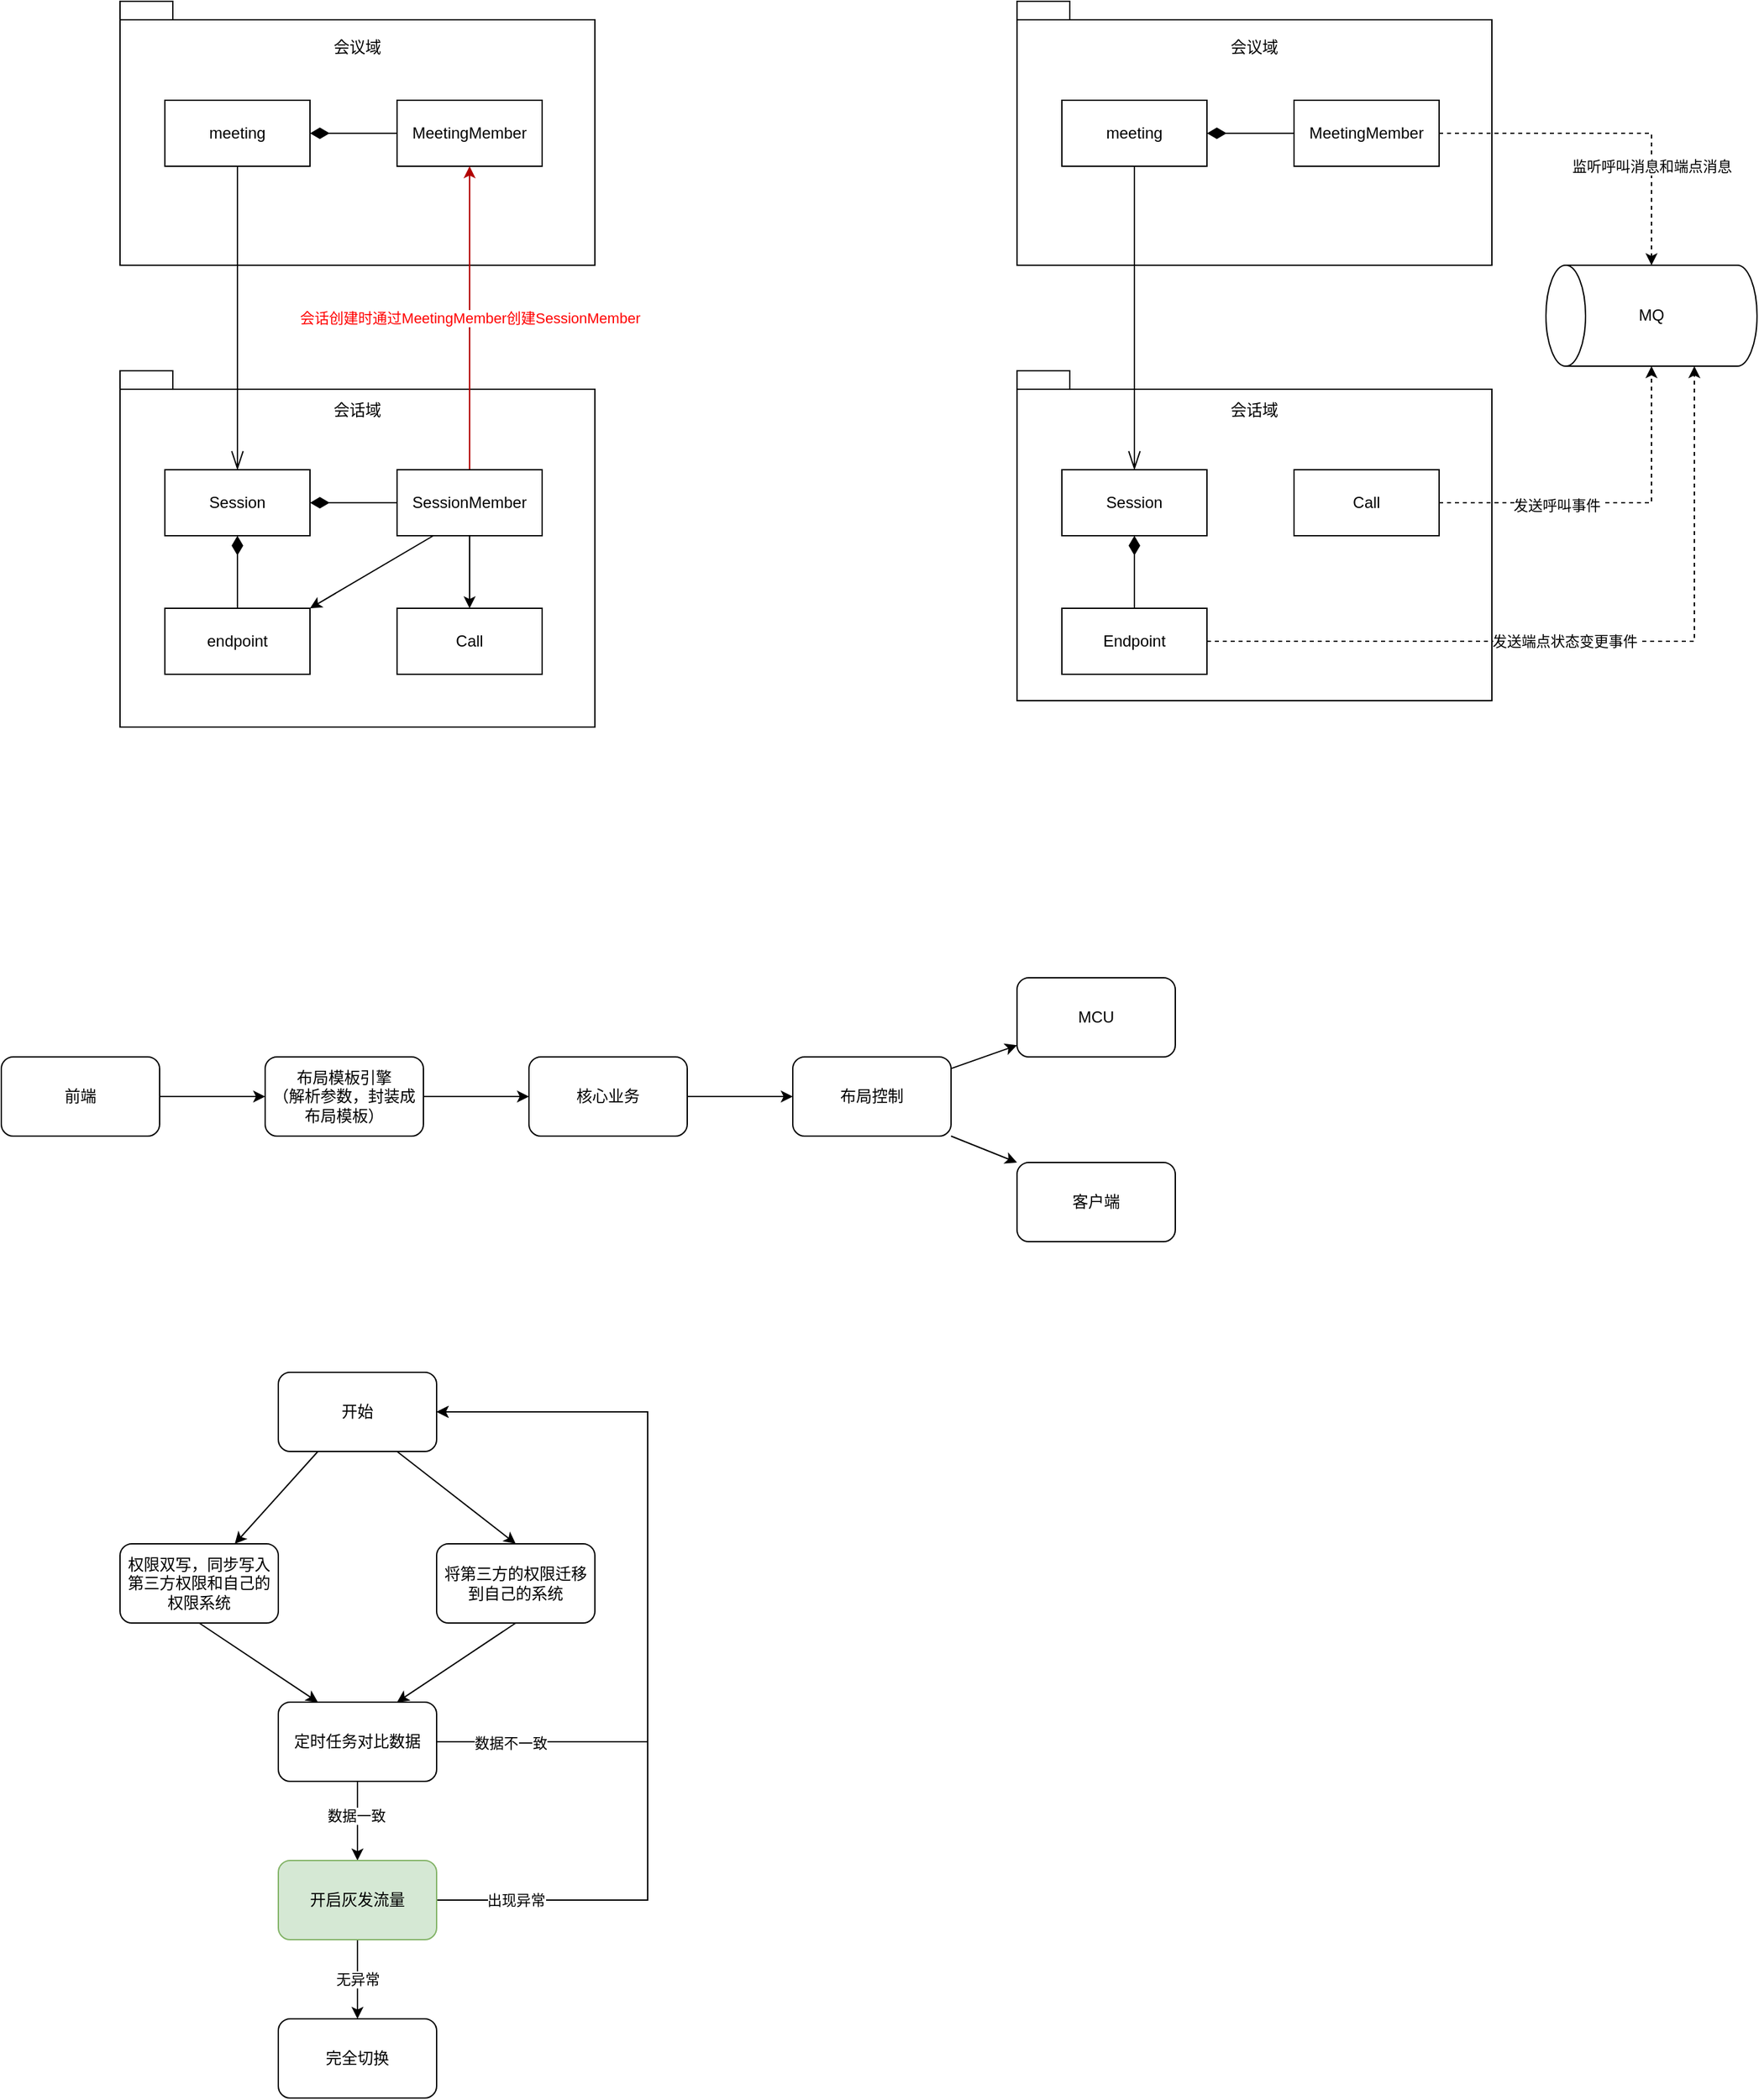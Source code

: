 <mxfile version="22.1.16" type="github">
  <diagram name="第 1 页" id="ZyFJX_iYTsI-zzFDv8aN">
    <mxGraphModel dx="1434" dy="796" grid="1" gridSize="10" guides="1" tooltips="1" connect="1" arrows="1" fold="1" page="1" pageScale="1" pageWidth="827" pageHeight="1169" math="0" shadow="0">
      <root>
        <mxCell id="0" />
        <mxCell id="1" parent="0" />
        <mxCell id="UhSnyVyMeZGxpZXqt2Me-1" value="" style="shape=folder;fontStyle=1;spacingTop=10;tabWidth=40;tabHeight=14;tabPosition=left;html=1;whiteSpace=wrap;" parent="1" vertex="1">
          <mxGeometry x="240" y="440" width="360" height="200" as="geometry" />
        </mxCell>
        <mxCell id="UhSnyVyMeZGxpZXqt2Me-2" value="会议域" style="text;html=1;strokeColor=none;fillColor=none;align=center;verticalAlign=middle;whiteSpace=wrap;rounded=0;" parent="1" vertex="1">
          <mxGeometry x="390" y="460" width="60" height="30" as="geometry" />
        </mxCell>
        <mxCell id="UhSnyVyMeZGxpZXqt2Me-5" value="meeting" style="html=1;whiteSpace=wrap;" parent="1" vertex="1">
          <mxGeometry x="274" y="515" width="110" height="50" as="geometry" />
        </mxCell>
        <mxCell id="UhSnyVyMeZGxpZXqt2Me-6" value="MeetingMember" style="html=1;whiteSpace=wrap;" parent="1" vertex="1">
          <mxGeometry x="450" y="515" width="110" height="50" as="geometry" />
        </mxCell>
        <mxCell id="UhSnyVyMeZGxpZXqt2Me-7" value="" style="endArrow=diamondThin;endFill=1;endSize=12;html=1;rounded=0;exitX=0;exitY=0.5;exitDx=0;exitDy=0;entryX=1;entryY=0.5;entryDx=0;entryDy=0;" parent="1" source="UhSnyVyMeZGxpZXqt2Me-6" target="UhSnyVyMeZGxpZXqt2Me-5" edge="1">
          <mxGeometry width="160" relative="1" as="geometry">
            <mxPoint x="320" y="800" as="sourcePoint" />
            <mxPoint x="480" y="800" as="targetPoint" />
          </mxGeometry>
        </mxCell>
        <mxCell id="UhSnyVyMeZGxpZXqt2Me-8" value="" style="shape=folder;fontStyle=1;spacingTop=10;tabWidth=40;tabHeight=14;tabPosition=left;html=1;whiteSpace=wrap;" parent="1" vertex="1">
          <mxGeometry x="240" y="720" width="360" height="270" as="geometry" />
        </mxCell>
        <mxCell id="UhSnyVyMeZGxpZXqt2Me-9" value="会话域" style="text;html=1;strokeColor=none;fillColor=none;align=center;verticalAlign=middle;whiteSpace=wrap;rounded=0;" parent="1" vertex="1">
          <mxGeometry x="390" y="735" width="60" height="30" as="geometry" />
        </mxCell>
        <mxCell id="UhSnyVyMeZGxpZXqt2Me-10" value="Session" style="html=1;whiteSpace=wrap;" parent="1" vertex="1">
          <mxGeometry x="274" y="795" width="110" height="50" as="geometry" />
        </mxCell>
        <mxCell id="UhSnyVyMeZGxpZXqt2Me-14" style="edgeStyle=orthogonalEdgeStyle;rounded=0;orthogonalLoop=1;jettySize=auto;html=1;exitX=0.5;exitY=0;exitDx=0;exitDy=0;entryX=0.5;entryY=1;entryDx=0;entryDy=0;fillColor=#e51400;strokeColor=#B20000;" parent="1" source="UhSnyVyMeZGxpZXqt2Me-11" target="UhSnyVyMeZGxpZXqt2Me-6" edge="1">
          <mxGeometry relative="1" as="geometry" />
        </mxCell>
        <mxCell id="UhSnyVyMeZGxpZXqt2Me-15" value="&lt;font color=&quot;#ff0000&quot;&gt;会话创建时通过MeetingMember创建SessionMember&lt;/font&gt;" style="edgeLabel;html=1;align=center;verticalAlign=middle;resizable=0;points=[];" parent="UhSnyVyMeZGxpZXqt2Me-14" vertex="1" connectable="0">
          <mxGeometry x="0.026" y="-1" relative="1" as="geometry">
            <mxPoint x="-1" y="3" as="offset" />
          </mxGeometry>
        </mxCell>
        <mxCell id="ZQOrHCjaXcTSL_UAiJ7g-30" style="rounded=0;orthogonalLoop=1;jettySize=auto;html=1;exitX=0.25;exitY=1;exitDx=0;exitDy=0;entryX=1;entryY=0;entryDx=0;entryDy=0;" edge="1" parent="1" source="UhSnyVyMeZGxpZXqt2Me-11" target="ZQOrHCjaXcTSL_UAiJ7g-25">
          <mxGeometry relative="1" as="geometry" />
        </mxCell>
        <mxCell id="ZQOrHCjaXcTSL_UAiJ7g-31" style="edgeStyle=orthogonalEdgeStyle;rounded=0;orthogonalLoop=1;jettySize=auto;html=1;exitX=0.5;exitY=1;exitDx=0;exitDy=0;" edge="1" parent="1" source="UhSnyVyMeZGxpZXqt2Me-11" target="ZQOrHCjaXcTSL_UAiJ7g-27">
          <mxGeometry relative="1" as="geometry" />
        </mxCell>
        <mxCell id="UhSnyVyMeZGxpZXqt2Me-11" value="SessionMember" style="html=1;whiteSpace=wrap;" parent="1" vertex="1">
          <mxGeometry x="450" y="795" width="110" height="50" as="geometry" />
        </mxCell>
        <mxCell id="UhSnyVyMeZGxpZXqt2Me-12" value="" style="endArrow=diamondThin;endFill=1;endSize=12;html=1;rounded=0;exitX=0;exitY=0.5;exitDx=0;exitDy=0;entryX=1;entryY=0.5;entryDx=0;entryDy=0;" parent="1" source="UhSnyVyMeZGxpZXqt2Me-11" target="UhSnyVyMeZGxpZXqt2Me-10" edge="1">
          <mxGeometry width="160" relative="1" as="geometry">
            <mxPoint x="314" y="1050" as="sourcePoint" />
            <mxPoint x="474" y="1050" as="targetPoint" />
          </mxGeometry>
        </mxCell>
        <mxCell id="UhSnyVyMeZGxpZXqt2Me-13" value="" style="endArrow=openThin;endFill=0;endSize=12;html=1;rounded=0;exitX=0.5;exitY=1;exitDx=0;exitDy=0;entryX=0.5;entryY=0;entryDx=0;entryDy=0;" parent="1" source="UhSnyVyMeZGxpZXqt2Me-5" target="UhSnyVyMeZGxpZXqt2Me-10" edge="1">
          <mxGeometry width="160" relative="1" as="geometry">
            <mxPoint x="70" y="890" as="sourcePoint" />
            <mxPoint x="230" y="890" as="targetPoint" />
          </mxGeometry>
        </mxCell>
        <mxCell id="UhSnyVyMeZGxpZXqt2Me-16" value="" style="shape=folder;fontStyle=1;spacingTop=10;tabWidth=40;tabHeight=14;tabPosition=left;html=1;whiteSpace=wrap;" parent="1" vertex="1">
          <mxGeometry x="920" y="440" width="360" height="200" as="geometry" />
        </mxCell>
        <mxCell id="UhSnyVyMeZGxpZXqt2Me-17" value="会议域" style="text;html=1;strokeColor=none;fillColor=none;align=center;verticalAlign=middle;whiteSpace=wrap;rounded=0;" parent="1" vertex="1">
          <mxGeometry x="1070" y="460" width="60" height="30" as="geometry" />
        </mxCell>
        <mxCell id="UhSnyVyMeZGxpZXqt2Me-18" value="meeting" style="html=1;whiteSpace=wrap;" parent="1" vertex="1">
          <mxGeometry x="954" y="515" width="110" height="50" as="geometry" />
        </mxCell>
        <mxCell id="UhSnyVyMeZGxpZXqt2Me-39" style="edgeStyle=orthogonalEdgeStyle;rounded=0;orthogonalLoop=1;jettySize=auto;html=1;dashed=1;" parent="1" source="UhSnyVyMeZGxpZXqt2Me-19" target="UhSnyVyMeZGxpZXqt2Me-29" edge="1">
          <mxGeometry relative="1" as="geometry" />
        </mxCell>
        <mxCell id="UhSnyVyMeZGxpZXqt2Me-40" value="监听呼叫消息和端点消息" style="edgeLabel;html=1;align=center;verticalAlign=middle;resizable=0;points=[];" parent="UhSnyVyMeZGxpZXqt2Me-39" vertex="1" connectable="0">
          <mxGeometry x="-0.226" y="1" relative="1" as="geometry">
            <mxPoint x="60" y="26" as="offset" />
          </mxGeometry>
        </mxCell>
        <mxCell id="UhSnyVyMeZGxpZXqt2Me-19" value="MeetingMember" style="html=1;whiteSpace=wrap;" parent="1" vertex="1">
          <mxGeometry x="1130" y="515" width="110" height="50" as="geometry" />
        </mxCell>
        <mxCell id="UhSnyVyMeZGxpZXqt2Me-20" value="" style="endArrow=diamondThin;endFill=1;endSize=12;html=1;rounded=0;exitX=0;exitY=0.5;exitDx=0;exitDy=0;entryX=1;entryY=0.5;entryDx=0;entryDy=0;" parent="1" source="UhSnyVyMeZGxpZXqt2Me-19" target="UhSnyVyMeZGxpZXqt2Me-18" edge="1">
          <mxGeometry width="160" relative="1" as="geometry">
            <mxPoint x="1000" y="800" as="sourcePoint" />
            <mxPoint x="1160" y="800" as="targetPoint" />
          </mxGeometry>
        </mxCell>
        <mxCell id="UhSnyVyMeZGxpZXqt2Me-21" value="" style="shape=folder;fontStyle=1;spacingTop=10;tabWidth=40;tabHeight=14;tabPosition=left;html=1;whiteSpace=wrap;" parent="1" vertex="1">
          <mxGeometry x="920" y="720" width="360" height="250" as="geometry" />
        </mxCell>
        <mxCell id="UhSnyVyMeZGxpZXqt2Me-22" value="会话域" style="text;html=1;strokeColor=none;fillColor=none;align=center;verticalAlign=middle;whiteSpace=wrap;rounded=0;" parent="1" vertex="1">
          <mxGeometry x="1070" y="735" width="60" height="30" as="geometry" />
        </mxCell>
        <mxCell id="UhSnyVyMeZGxpZXqt2Me-23" value="Session" style="html=1;whiteSpace=wrap;" parent="1" vertex="1">
          <mxGeometry x="954" y="795" width="110" height="50" as="geometry" />
        </mxCell>
        <mxCell id="UhSnyVyMeZGxpZXqt2Me-28" value="" style="endArrow=openThin;endFill=0;endSize=12;html=1;rounded=0;exitX=0.5;exitY=1;exitDx=0;exitDy=0;entryX=0.5;entryY=0;entryDx=0;entryDy=0;" parent="1" source="UhSnyVyMeZGxpZXqt2Me-18" target="UhSnyVyMeZGxpZXqt2Me-23" edge="1">
          <mxGeometry width="160" relative="1" as="geometry">
            <mxPoint x="750" y="890" as="sourcePoint" />
            <mxPoint x="910" y="890" as="targetPoint" />
          </mxGeometry>
        </mxCell>
        <mxCell id="UhSnyVyMeZGxpZXqt2Me-29" value="" style="shape=cylinder3;whiteSpace=wrap;html=1;boundedLbl=1;backgroundOutline=1;size=15;rotation=-90;" parent="1" vertex="1">
          <mxGeometry x="1362.75" y="598.25" width="76.5" height="160" as="geometry" />
        </mxCell>
        <mxCell id="UhSnyVyMeZGxpZXqt2Me-30" value="MQ" style="text;html=1;strokeColor=none;fillColor=none;align=center;verticalAlign=middle;whiteSpace=wrap;rounded=0;" parent="1" vertex="1">
          <mxGeometry x="1371" y="663.25" width="60" height="30" as="geometry" />
        </mxCell>
        <mxCell id="UhSnyVyMeZGxpZXqt2Me-31" value="Call" style="html=1;whiteSpace=wrap;" parent="1" vertex="1">
          <mxGeometry x="1130" y="795" width="110" height="50" as="geometry" />
        </mxCell>
        <mxCell id="UhSnyVyMeZGxpZXqt2Me-32" value="Endpoint" style="html=1;whiteSpace=wrap;" parent="1" vertex="1">
          <mxGeometry x="954" y="900" width="110" height="50" as="geometry" />
        </mxCell>
        <mxCell id="UhSnyVyMeZGxpZXqt2Me-33" value="" style="endArrow=diamondThin;endFill=1;endSize=12;html=1;rounded=0;exitX=0.5;exitY=0;exitDx=0;exitDy=0;entryX=0.5;entryY=1;entryDx=0;entryDy=0;" parent="1" source="UhSnyVyMeZGxpZXqt2Me-32" target="UhSnyVyMeZGxpZXqt2Me-23" edge="1">
          <mxGeometry width="160" relative="1" as="geometry">
            <mxPoint x="1140" y="550" as="sourcePoint" />
            <mxPoint x="1074" y="550" as="targetPoint" />
          </mxGeometry>
        </mxCell>
        <mxCell id="UhSnyVyMeZGxpZXqt2Me-35" style="edgeStyle=orthogonalEdgeStyle;rounded=0;orthogonalLoop=1;jettySize=auto;html=1;entryX=0;entryY=0;entryDx=0;entryDy=112.5;entryPerimeter=0;dashed=1;" parent="1" source="UhSnyVyMeZGxpZXqt2Me-32" target="UhSnyVyMeZGxpZXqt2Me-29" edge="1">
          <mxGeometry relative="1" as="geometry" />
        </mxCell>
        <mxCell id="UhSnyVyMeZGxpZXqt2Me-38" value="发送端点状态变更事件" style="edgeLabel;html=1;align=center;verticalAlign=middle;resizable=0;points=[];" parent="UhSnyVyMeZGxpZXqt2Me-35" vertex="1" connectable="0">
          <mxGeometry x="-0.062" relative="1" as="geometry">
            <mxPoint as="offset" />
          </mxGeometry>
        </mxCell>
        <mxCell id="UhSnyVyMeZGxpZXqt2Me-36" style="edgeStyle=orthogonalEdgeStyle;rounded=0;orthogonalLoop=1;jettySize=auto;html=1;exitX=1;exitY=0.5;exitDx=0;exitDy=0;entryX=0;entryY=0.5;entryDx=0;entryDy=0;entryPerimeter=0;dashed=1;" parent="1" source="UhSnyVyMeZGxpZXqt2Me-31" target="UhSnyVyMeZGxpZXqt2Me-29" edge="1">
          <mxGeometry relative="1" as="geometry" />
        </mxCell>
        <mxCell id="UhSnyVyMeZGxpZXqt2Me-37" value="发送呼叫事件" style="edgeLabel;html=1;align=center;verticalAlign=middle;resizable=0;points=[];" parent="UhSnyVyMeZGxpZXqt2Me-36" vertex="1" connectable="0">
          <mxGeometry x="-0.327" y="-2" relative="1" as="geometry">
            <mxPoint as="offset" />
          </mxGeometry>
        </mxCell>
        <mxCell id="ZQOrHCjaXcTSL_UAiJ7g-14" value="" style="edgeStyle=orthogonalEdgeStyle;rounded=0;orthogonalLoop=1;jettySize=auto;html=1;" edge="1" source="ZQOrHCjaXcTSL_UAiJ7g-15" target="ZQOrHCjaXcTSL_UAiJ7g-17" parent="1">
          <mxGeometry relative="1" as="geometry" />
        </mxCell>
        <mxCell id="ZQOrHCjaXcTSL_UAiJ7g-15" value="前端" style="rounded=1;whiteSpace=wrap;html=1;" vertex="1" parent="1">
          <mxGeometry x="150" y="1240" width="120" height="60" as="geometry" />
        </mxCell>
        <mxCell id="ZQOrHCjaXcTSL_UAiJ7g-16" value="" style="edgeStyle=orthogonalEdgeStyle;rounded=0;orthogonalLoop=1;jettySize=auto;html=1;" edge="1" source="ZQOrHCjaXcTSL_UAiJ7g-17" target="ZQOrHCjaXcTSL_UAiJ7g-18" parent="1">
          <mxGeometry relative="1" as="geometry" />
        </mxCell>
        <mxCell id="ZQOrHCjaXcTSL_UAiJ7g-17" value="布局模板引擎&lt;br&gt;（解析参数，封装成布局模板）" style="rounded=1;whiteSpace=wrap;html=1;" vertex="1" parent="1">
          <mxGeometry x="350" y="1240" width="120" height="60" as="geometry" />
        </mxCell>
        <mxCell id="ZQOrHCjaXcTSL_UAiJ7g-20" value="" style="edgeStyle=orthogonalEdgeStyle;rounded=0;orthogonalLoop=1;jettySize=auto;html=1;" edge="1" parent="1" source="ZQOrHCjaXcTSL_UAiJ7g-18" target="ZQOrHCjaXcTSL_UAiJ7g-19">
          <mxGeometry relative="1" as="geometry" />
        </mxCell>
        <mxCell id="ZQOrHCjaXcTSL_UAiJ7g-18" value="核心业务" style="rounded=1;whiteSpace=wrap;html=1;" vertex="1" parent="1">
          <mxGeometry x="550" y="1240" width="120" height="60" as="geometry" />
        </mxCell>
        <mxCell id="ZQOrHCjaXcTSL_UAiJ7g-22" value="" style="rounded=0;orthogonalLoop=1;jettySize=auto;html=1;" edge="1" parent="1" source="ZQOrHCjaXcTSL_UAiJ7g-19" target="ZQOrHCjaXcTSL_UAiJ7g-21">
          <mxGeometry relative="1" as="geometry" />
        </mxCell>
        <mxCell id="ZQOrHCjaXcTSL_UAiJ7g-24" style="rounded=0;orthogonalLoop=1;jettySize=auto;html=1;exitX=1;exitY=1;exitDx=0;exitDy=0;entryX=0;entryY=0;entryDx=0;entryDy=0;" edge="1" parent="1" source="ZQOrHCjaXcTSL_UAiJ7g-19" target="ZQOrHCjaXcTSL_UAiJ7g-23">
          <mxGeometry relative="1" as="geometry" />
        </mxCell>
        <mxCell id="ZQOrHCjaXcTSL_UAiJ7g-19" value="布局控制" style="rounded=1;whiteSpace=wrap;html=1;" vertex="1" parent="1">
          <mxGeometry x="750" y="1240" width="120" height="60" as="geometry" />
        </mxCell>
        <mxCell id="ZQOrHCjaXcTSL_UAiJ7g-21" value="MCU" style="rounded=1;whiteSpace=wrap;html=1;" vertex="1" parent="1">
          <mxGeometry x="920" y="1180" width="120" height="60" as="geometry" />
        </mxCell>
        <mxCell id="ZQOrHCjaXcTSL_UAiJ7g-23" value="客户端" style="rounded=1;whiteSpace=wrap;html=1;" vertex="1" parent="1">
          <mxGeometry x="920" y="1320" width="120" height="60" as="geometry" />
        </mxCell>
        <mxCell id="ZQOrHCjaXcTSL_UAiJ7g-25" value="endpoint" style="html=1;whiteSpace=wrap;" vertex="1" parent="1">
          <mxGeometry x="274" y="900" width="110" height="50" as="geometry" />
        </mxCell>
        <mxCell id="ZQOrHCjaXcTSL_UAiJ7g-26" value="" style="endArrow=diamondThin;endFill=1;endSize=12;html=1;rounded=0;exitX=0.5;exitY=0;exitDx=0;exitDy=0;entryX=0.5;entryY=1;entryDx=0;entryDy=0;" edge="1" parent="1" source="ZQOrHCjaXcTSL_UAiJ7g-25" target="UhSnyVyMeZGxpZXqt2Me-10">
          <mxGeometry width="160" relative="1" as="geometry">
            <mxPoint x="460" y="830" as="sourcePoint" />
            <mxPoint x="394" y="830" as="targetPoint" />
          </mxGeometry>
        </mxCell>
        <mxCell id="ZQOrHCjaXcTSL_UAiJ7g-27" value="Call" style="html=1;whiteSpace=wrap;" vertex="1" parent="1">
          <mxGeometry x="450" y="900" width="110" height="50" as="geometry" />
        </mxCell>
        <mxCell id="ZQOrHCjaXcTSL_UAiJ7g-37" style="rounded=0;orthogonalLoop=1;jettySize=auto;html=1;exitX=0.75;exitY=1;exitDx=0;exitDy=0;entryX=0.5;entryY=0;entryDx=0;entryDy=0;" edge="1" parent="1" source="ZQOrHCjaXcTSL_UAiJ7g-32" target="ZQOrHCjaXcTSL_UAiJ7g-36">
          <mxGeometry relative="1" as="geometry" />
        </mxCell>
        <mxCell id="ZQOrHCjaXcTSL_UAiJ7g-39" value="" style="rounded=0;orthogonalLoop=1;jettySize=auto;html=1;exitX=0.25;exitY=1;exitDx=0;exitDy=0;" edge="1" parent="1" source="ZQOrHCjaXcTSL_UAiJ7g-32" target="ZQOrHCjaXcTSL_UAiJ7g-38">
          <mxGeometry relative="1" as="geometry" />
        </mxCell>
        <mxCell id="ZQOrHCjaXcTSL_UAiJ7g-32" value="开始" style="rounded=1;whiteSpace=wrap;html=1;" vertex="1" parent="1">
          <mxGeometry x="360" y="1479" width="120" height="60" as="geometry" />
        </mxCell>
        <mxCell id="ZQOrHCjaXcTSL_UAiJ7g-49" style="rounded=0;orthogonalLoop=1;jettySize=auto;html=1;exitX=0.5;exitY=1;exitDx=0;exitDy=0;entryX=0.75;entryY=0;entryDx=0;entryDy=0;" edge="1" parent="1" source="ZQOrHCjaXcTSL_UAiJ7g-36" target="ZQOrHCjaXcTSL_UAiJ7g-40">
          <mxGeometry relative="1" as="geometry" />
        </mxCell>
        <mxCell id="ZQOrHCjaXcTSL_UAiJ7g-36" value="将第三方的权限迁移到自己的系统" style="rounded=1;whiteSpace=wrap;html=1;" vertex="1" parent="1">
          <mxGeometry x="480" y="1609" width="120" height="60" as="geometry" />
        </mxCell>
        <mxCell id="ZQOrHCjaXcTSL_UAiJ7g-48" style="rounded=0;orthogonalLoop=1;jettySize=auto;html=1;exitX=0.5;exitY=1;exitDx=0;exitDy=0;entryX=0.25;entryY=0;entryDx=0;entryDy=0;" edge="1" parent="1" source="ZQOrHCjaXcTSL_UAiJ7g-38" target="ZQOrHCjaXcTSL_UAiJ7g-40">
          <mxGeometry relative="1" as="geometry" />
        </mxCell>
        <mxCell id="ZQOrHCjaXcTSL_UAiJ7g-38" value="权限双写，同步写入第三方权限和自己的权限系统" style="rounded=1;whiteSpace=wrap;html=1;" vertex="1" parent="1">
          <mxGeometry x="240" y="1609" width="120" height="60" as="geometry" />
        </mxCell>
        <mxCell id="ZQOrHCjaXcTSL_UAiJ7g-50" value="" style="edgeStyle=orthogonalEdgeStyle;rounded=0;orthogonalLoop=1;jettySize=auto;html=1;" edge="1" parent="1" source="ZQOrHCjaXcTSL_UAiJ7g-40" target="ZQOrHCjaXcTSL_UAiJ7g-42">
          <mxGeometry relative="1" as="geometry" />
        </mxCell>
        <mxCell id="ZQOrHCjaXcTSL_UAiJ7g-51" value="数据一致" style="edgeLabel;html=1;align=center;verticalAlign=middle;resizable=0;points=[];" vertex="1" connectable="0" parent="ZQOrHCjaXcTSL_UAiJ7g-50">
          <mxGeometry x="-0.133" y="-1" relative="1" as="geometry">
            <mxPoint as="offset" />
          </mxGeometry>
        </mxCell>
        <mxCell id="ZQOrHCjaXcTSL_UAiJ7g-53" style="edgeStyle=orthogonalEdgeStyle;rounded=0;orthogonalLoop=1;jettySize=auto;html=1;exitX=1;exitY=0.5;exitDx=0;exitDy=0;entryX=1;entryY=0.5;entryDx=0;entryDy=0;" edge="1" parent="1" source="ZQOrHCjaXcTSL_UAiJ7g-40" target="ZQOrHCjaXcTSL_UAiJ7g-32">
          <mxGeometry relative="1" as="geometry">
            <Array as="points">
              <mxPoint x="640" y="1759" />
              <mxPoint x="640" y="1509" />
            </Array>
          </mxGeometry>
        </mxCell>
        <mxCell id="ZQOrHCjaXcTSL_UAiJ7g-54" value="数据不一致" style="edgeLabel;html=1;align=center;verticalAlign=middle;resizable=0;points=[];" vertex="1" connectable="0" parent="ZQOrHCjaXcTSL_UAiJ7g-53">
          <mxGeometry x="-0.803" y="-1" relative="1" as="geometry">
            <mxPoint as="offset" />
          </mxGeometry>
        </mxCell>
        <mxCell id="ZQOrHCjaXcTSL_UAiJ7g-40" value="定时任务对比数据" style="rounded=1;whiteSpace=wrap;html=1;" vertex="1" parent="1">
          <mxGeometry x="360" y="1729" width="120" height="60" as="geometry" />
        </mxCell>
        <mxCell id="ZQOrHCjaXcTSL_UAiJ7g-55" style="edgeStyle=orthogonalEdgeStyle;rounded=0;orthogonalLoop=1;jettySize=auto;html=1;entryX=1;entryY=0.5;entryDx=0;entryDy=0;exitX=1;exitY=0.5;exitDx=0;exitDy=0;" edge="1" parent="1" source="ZQOrHCjaXcTSL_UAiJ7g-42" target="ZQOrHCjaXcTSL_UAiJ7g-32">
          <mxGeometry relative="1" as="geometry">
            <Array as="points">
              <mxPoint x="640" y="1879" />
              <mxPoint x="640" y="1509" />
            </Array>
          </mxGeometry>
        </mxCell>
        <mxCell id="ZQOrHCjaXcTSL_UAiJ7g-56" value="出现异常" style="edgeLabel;html=1;align=center;verticalAlign=middle;resizable=0;points=[];" vertex="1" connectable="0" parent="ZQOrHCjaXcTSL_UAiJ7g-55">
          <mxGeometry x="-0.722" y="4" relative="1" as="geometry">
            <mxPoint x="-36" y="4" as="offset" />
          </mxGeometry>
        </mxCell>
        <mxCell id="ZQOrHCjaXcTSL_UAiJ7g-58" value="" style="edgeStyle=orthogonalEdgeStyle;rounded=0;orthogonalLoop=1;jettySize=auto;html=1;" edge="1" parent="1" source="ZQOrHCjaXcTSL_UAiJ7g-42" target="ZQOrHCjaXcTSL_UAiJ7g-57">
          <mxGeometry relative="1" as="geometry" />
        </mxCell>
        <mxCell id="ZQOrHCjaXcTSL_UAiJ7g-59" value="无异常" style="edgeLabel;html=1;align=center;verticalAlign=middle;resizable=0;points=[];" vertex="1" connectable="0" parent="ZQOrHCjaXcTSL_UAiJ7g-58">
          <mxGeometry x="-0.4" y="-1" relative="1" as="geometry">
            <mxPoint x="1" y="12" as="offset" />
          </mxGeometry>
        </mxCell>
        <mxCell id="ZQOrHCjaXcTSL_UAiJ7g-42" value="开启灰发流量" style="rounded=1;whiteSpace=wrap;html=1;fillColor=#d5e8d4;strokeColor=#82b366;" vertex="1" parent="1">
          <mxGeometry x="360" y="1849" width="120" height="60" as="geometry" />
        </mxCell>
        <mxCell id="ZQOrHCjaXcTSL_UAiJ7g-57" value="完全切换" style="rounded=1;whiteSpace=wrap;html=1;" vertex="1" parent="1">
          <mxGeometry x="360" y="1969" width="120" height="60" as="geometry" />
        </mxCell>
      </root>
    </mxGraphModel>
  </diagram>
</mxfile>
